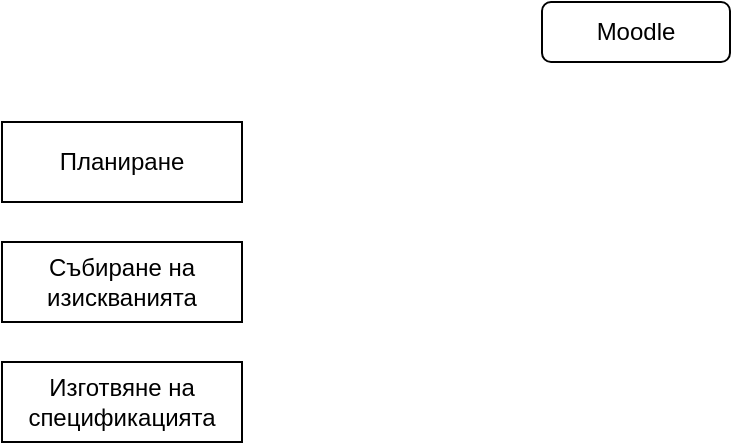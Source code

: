 <mxfile version="16.2.7" type="github">
  <diagram id="srqYewtXc7YHwzR8Wh0L" name="Page-1">
    <mxGraphModel dx="946" dy="589" grid="1" gridSize="10" guides="1" tooltips="1" connect="1" arrows="1" fold="1" page="1" pageScale="1" pageWidth="827" pageHeight="1169" math="0" shadow="0">
      <root>
        <mxCell id="0" />
        <mxCell id="1" parent="0" />
        <mxCell id="FQjklg7gbtDswjqx5rzU-1" value="Moodle" style="rounded=1;whiteSpace=wrap;html=1;" vertex="1" parent="1">
          <mxGeometry x="380" y="120" width="94" height="30" as="geometry" />
        </mxCell>
        <mxCell id="FQjklg7gbtDswjqx5rzU-2" value="Събиране на изискванията" style="rounded=0;whiteSpace=wrap;html=1;" vertex="1" parent="1">
          <mxGeometry x="110" y="240" width="120" height="40" as="geometry" />
        </mxCell>
        <mxCell id="FQjklg7gbtDswjqx5rzU-3" value="Изготвяне на спецификацията" style="rounded=0;whiteSpace=wrap;html=1;" vertex="1" parent="1">
          <mxGeometry x="110" y="300" width="120" height="40" as="geometry" />
        </mxCell>
        <mxCell id="FQjklg7gbtDswjqx5rzU-4" value="Планиране" style="rounded=0;whiteSpace=wrap;html=1;" vertex="1" parent="1">
          <mxGeometry x="110" y="180" width="120" height="40" as="geometry" />
        </mxCell>
      </root>
    </mxGraphModel>
  </diagram>
</mxfile>
